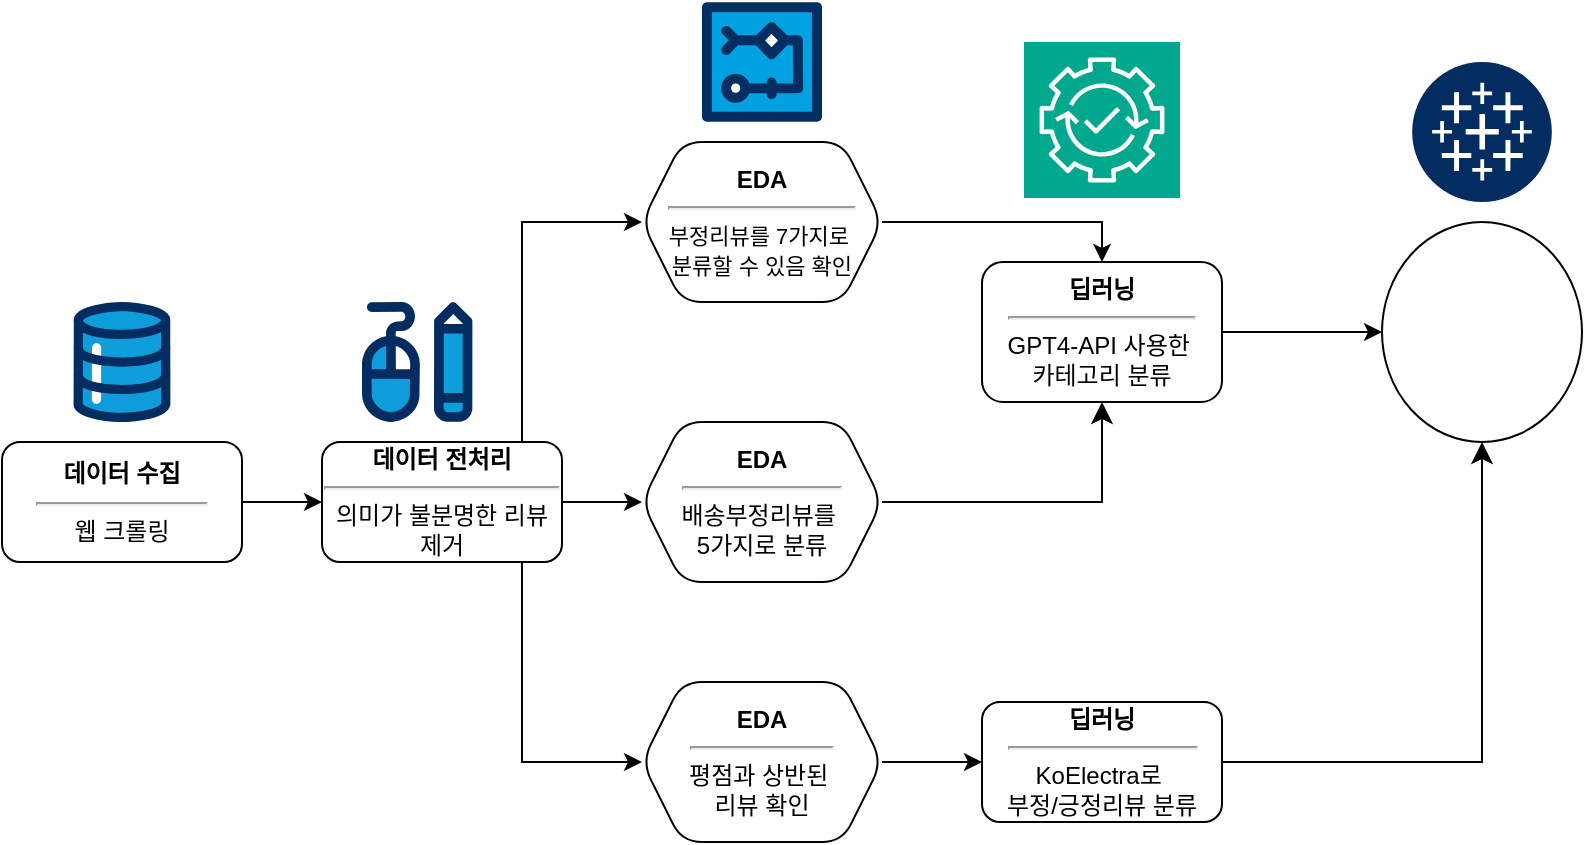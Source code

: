 <mxfile version="26.0.4">
  <diagram id="C5RBs43oDa-KdzZeNtuy" name="Page-1">
    <mxGraphModel dx="1050" dy="522" grid="1" gridSize="10" guides="1" tooltips="1" connect="1" arrows="1" fold="1" page="1" pageScale="1" pageWidth="827" pageHeight="1169" math="0" shadow="0">
      <root>
        <mxCell id="WIyWlLk6GJQsqaUBKTNV-0" />
        <mxCell id="WIyWlLk6GJQsqaUBKTNV-1" parent="WIyWlLk6GJQsqaUBKTNV-0" />
        <mxCell id="EMAZHgNjMEa_f3zyevsy-2" value="" style="edgeStyle=orthogonalEdgeStyle;rounded=0;orthogonalLoop=1;jettySize=auto;html=1;" edge="1" parent="WIyWlLk6GJQsqaUBKTNV-1" source="EMAZHgNjMEa_f3zyevsy-0" target="EMAZHgNjMEa_f3zyevsy-1">
          <mxGeometry relative="1" as="geometry" />
        </mxCell>
        <mxCell id="EMAZHgNjMEa_f3zyevsy-0" value="&lt;b&gt;&amp;nbsp; &amp;nbsp; 데이터 수집&amp;nbsp; &amp;nbsp;&amp;nbsp;&lt;/b&gt;&lt;hr&gt;&lt;div&gt;웹 크롤링&lt;/div&gt;" style="rounded=1;whiteSpace=wrap;html=1;" vertex="1" parent="WIyWlLk6GJQsqaUBKTNV-1">
          <mxGeometry x="10" y="240" width="120" height="60" as="geometry" />
        </mxCell>
        <mxCell id="EMAZHgNjMEa_f3zyevsy-10" value="" style="edgeStyle=orthogonalEdgeStyle;rounded=0;orthogonalLoop=1;jettySize=auto;html=1;" edge="1" parent="WIyWlLk6GJQsqaUBKTNV-1" source="EMAZHgNjMEa_f3zyevsy-1" target="EMAZHgNjMEa_f3zyevsy-9">
          <mxGeometry relative="1" as="geometry">
            <Array as="points">
              <mxPoint x="330" y="270" />
              <mxPoint x="330" y="270" />
            </Array>
          </mxGeometry>
        </mxCell>
        <mxCell id="EMAZHgNjMEa_f3zyevsy-13" value="" style="edgeStyle=orthogonalEdgeStyle;rounded=0;orthogonalLoop=1;jettySize=auto;html=1;" edge="1" parent="WIyWlLk6GJQsqaUBKTNV-1" source="EMAZHgNjMEa_f3zyevsy-1" target="EMAZHgNjMEa_f3zyevsy-12">
          <mxGeometry relative="1" as="geometry">
            <Array as="points">
              <mxPoint x="270" y="400" />
            </Array>
          </mxGeometry>
        </mxCell>
        <mxCell id="EMAZHgNjMEa_f3zyevsy-19" value="" style="edgeStyle=orthogonalEdgeStyle;rounded=0;orthogonalLoop=1;jettySize=auto;html=1;entryX=0;entryY=0.5;entryDx=0;entryDy=0;" edge="1" parent="WIyWlLk6GJQsqaUBKTNV-1" source="EMAZHgNjMEa_f3zyevsy-1" target="EMAZHgNjMEa_f3zyevsy-6">
          <mxGeometry relative="1" as="geometry">
            <mxPoint x="244" y="160" as="targetPoint" />
            <Array as="points">
              <mxPoint x="270" y="130" />
            </Array>
          </mxGeometry>
        </mxCell>
        <mxCell id="EMAZHgNjMEa_f3zyevsy-1" value="&lt;b&gt;데이터 전처리&lt;/b&gt;&lt;hr&gt;&lt;div&gt;&lt;div&gt;의미가 불분명한 리뷰 제거&lt;/div&gt;&lt;/div&gt;" style="whiteSpace=wrap;html=1;rounded=1;" vertex="1" parent="WIyWlLk6GJQsqaUBKTNV-1">
          <mxGeometry x="170" y="240" width="120" height="60" as="geometry" />
        </mxCell>
        <mxCell id="EMAZHgNjMEa_f3zyevsy-15" value="" style="edgeStyle=orthogonalEdgeStyle;rounded=0;orthogonalLoop=1;jettySize=auto;html=1;" edge="1" parent="WIyWlLk6GJQsqaUBKTNV-1" source="EMAZHgNjMEa_f3zyevsy-6" target="EMAZHgNjMEa_f3zyevsy-14">
          <mxGeometry relative="1" as="geometry">
            <Array as="points">
              <mxPoint x="560" y="130" />
            </Array>
          </mxGeometry>
        </mxCell>
        <mxCell id="EMAZHgNjMEa_f3zyevsy-6" value="&lt;div style=&quot;&quot;&gt;&lt;b&gt;EDA&lt;/b&gt;&lt;/div&gt;&lt;hr&gt;&lt;font style=&quot;font-size: 11px;&quot;&gt;부정리뷰를 7가지로&amp;nbsp;&lt;/font&gt;&lt;div&gt;&lt;font style=&quot;font-size: 11px;&quot;&gt;분류할 수 있음 확인&lt;/font&gt;&lt;/div&gt;" style="shape=hexagon;perimeter=hexagonPerimeter2;whiteSpace=wrap;html=1;fixedSize=1;rounded=1;" vertex="1" parent="WIyWlLk6GJQsqaUBKTNV-1">
          <mxGeometry x="330" y="90" width="120" height="80" as="geometry" />
        </mxCell>
        <mxCell id="EMAZHgNjMEa_f3zyevsy-9" value="&lt;b&gt;EDA&lt;/b&gt;&lt;hr&gt;배송부정리뷰를&amp;nbsp;&lt;div&gt;5가지로 분류&lt;/div&gt;" style="shape=hexagon;perimeter=hexagonPerimeter2;whiteSpace=wrap;html=1;fixedSize=1;rounded=1;direction=west;" vertex="1" parent="WIyWlLk6GJQsqaUBKTNV-1">
          <mxGeometry x="330" y="230" width="120" height="80" as="geometry" />
        </mxCell>
        <mxCell id="EMAZHgNjMEa_f3zyevsy-22" value="" style="edgeStyle=orthogonalEdgeStyle;rounded=0;orthogonalLoop=1;jettySize=auto;html=1;" edge="1" parent="WIyWlLk6GJQsqaUBKTNV-1" source="EMAZHgNjMEa_f3zyevsy-12" target="EMAZHgNjMEa_f3zyevsy-21">
          <mxGeometry relative="1" as="geometry" />
        </mxCell>
        <mxCell id="EMAZHgNjMEa_f3zyevsy-12" value="&lt;b&gt;EDA&lt;/b&gt;&lt;hr&gt;평점과 상반된&amp;nbsp;&lt;div&gt;리뷰 확인&lt;/div&gt;" style="shape=hexagon;perimeter=hexagonPerimeter2;whiteSpace=wrap;html=1;fixedSize=1;rounded=1;" vertex="1" parent="WIyWlLk6GJQsqaUBKTNV-1">
          <mxGeometry x="330" y="360" width="120" height="80" as="geometry" />
        </mxCell>
        <mxCell id="EMAZHgNjMEa_f3zyevsy-25" value="" style="edgeStyle=orthogonalEdgeStyle;rounded=0;orthogonalLoop=1;jettySize=auto;html=1;" edge="1" parent="WIyWlLk6GJQsqaUBKTNV-1" source="EMAZHgNjMEa_f3zyevsy-14" target="EMAZHgNjMEa_f3zyevsy-24">
          <mxGeometry relative="1" as="geometry" />
        </mxCell>
        <mxCell id="EMAZHgNjMEa_f3zyevsy-14" value="&lt;b&gt;딥러닝&lt;/b&gt;&lt;hr&gt;GPT4-API 사용한&amp;nbsp;&lt;div&gt;카테고리 분류&lt;/div&gt;" style="whiteSpace=wrap;html=1;rounded=1;" vertex="1" parent="WIyWlLk6GJQsqaUBKTNV-1">
          <mxGeometry x="500" y="150" width="120" height="70" as="geometry" />
        </mxCell>
        <mxCell id="EMAZHgNjMEa_f3zyevsy-20" style="edgeStyle=orthogonalEdgeStyle;rounded=0;orthogonalLoop=1;jettySize=auto;html=1;exitX=0.5;exitY=0;exitDx=0;exitDy=0;" edge="1" parent="WIyWlLk6GJQsqaUBKTNV-1" source="EMAZHgNjMEa_f3zyevsy-9" target="EMAZHgNjMEa_f3zyevsy-9">
          <mxGeometry relative="1" as="geometry" />
        </mxCell>
        <mxCell id="EMAZHgNjMEa_f3zyevsy-21" value="&lt;b&gt;딥러닝&lt;/b&gt;&lt;div&gt;&lt;hr&gt;KoElectra로&amp;nbsp;&lt;/div&gt;&lt;div&gt;부정/긍정리뷰 분류&lt;/div&gt;" style="whiteSpace=wrap;html=1;rounded=1;" vertex="1" parent="WIyWlLk6GJQsqaUBKTNV-1">
          <mxGeometry x="500" y="370" width="120" height="60" as="geometry" />
        </mxCell>
        <mxCell id="EMAZHgNjMEa_f3zyevsy-23" value="" style="edgeStyle=segmentEdgeStyle;endArrow=classic;html=1;curved=0;rounded=0;endSize=8;startSize=8;" edge="1" parent="WIyWlLk6GJQsqaUBKTNV-1">
          <mxGeometry width="50" height="50" relative="1" as="geometry">
            <mxPoint x="450" y="270" as="sourcePoint" />
            <mxPoint x="560" y="220" as="targetPoint" />
            <Array as="points">
              <mxPoint x="560" y="270" />
              <mxPoint x="560" y="220" />
            </Array>
          </mxGeometry>
        </mxCell>
        <mxCell id="EMAZHgNjMEa_f3zyevsy-24" value="" style="ellipse;whiteSpace=wrap;html=1;rounded=1;" vertex="1" parent="WIyWlLk6GJQsqaUBKTNV-1">
          <mxGeometry x="700" y="130" width="100" height="110" as="geometry" />
        </mxCell>
        <mxCell id="EMAZHgNjMEa_f3zyevsy-26" value="" style="edgeStyle=segmentEdgeStyle;endArrow=classic;html=1;curved=0;rounded=0;endSize=8;startSize=8;entryX=0.5;entryY=1;entryDx=0;entryDy=0;" edge="1" parent="WIyWlLk6GJQsqaUBKTNV-1" target="EMAZHgNjMEa_f3zyevsy-24">
          <mxGeometry width="50" height="50" relative="1" as="geometry">
            <mxPoint x="620" y="400" as="sourcePoint" />
            <mxPoint x="670" y="350" as="targetPoint" />
            <Array as="points">
              <mxPoint x="750" y="400" />
            </Array>
          </mxGeometry>
        </mxCell>
        <mxCell id="EMAZHgNjMEa_f3zyevsy-27" value="" style="verticalLabelPosition=bottom;aspect=fixed;html=1;shape=mxgraph.salesforce.data;" vertex="1" parent="WIyWlLk6GJQsqaUBKTNV-1">
          <mxGeometry x="45.7" y="170" width="48.6" height="60" as="geometry" />
        </mxCell>
        <mxCell id="EMAZHgNjMEa_f3zyevsy-28" value="" style="verticalLabelPosition=bottom;aspect=fixed;html=1;shape=mxgraph.salesforce.builders;" vertex="1" parent="WIyWlLk6GJQsqaUBKTNV-1">
          <mxGeometry x="190" y="170" width="55.2" height="60" as="geometry" />
        </mxCell>
        <mxCell id="EMAZHgNjMEa_f3zyevsy-29" value="" style="verticalLabelPosition=bottom;aspect=fixed;html=1;shape=mxgraph.salesforce.workflow;" vertex="1" parent="WIyWlLk6GJQsqaUBKTNV-1">
          <mxGeometry x="360" y="20" width="60" height="60" as="geometry" />
        </mxCell>
        <mxCell id="EMAZHgNjMEa_f3zyevsy-30" value="" style="sketch=0;points=[[0,0,0],[0.25,0,0],[0.5,0,0],[0.75,0,0],[1,0,0],[0,1,0],[0.25,1,0],[0.5,1,0],[0.75,1,0],[1,1,0],[0,0.25,0],[0,0.5,0],[0,0.75,0],[1,0.25,0],[1,0.5,0],[1,0.75,0]];outlineConnect=0;fontColor=#232F3E;fillColor=#01A88D;strokeColor=#ffffff;dashed=0;verticalLabelPosition=bottom;verticalAlign=top;align=center;html=1;fontSize=12;fontStyle=0;aspect=fixed;shape=mxgraph.aws4.resourceIcon;resIcon=mxgraph.aws4.devops_guru;" vertex="1" parent="WIyWlLk6GJQsqaUBKTNV-1">
          <mxGeometry x="521" y="40" width="78" height="78" as="geometry" />
        </mxCell>
        <mxCell id="EMAZHgNjMEa_f3zyevsy-31" value="" style="verticalLabelPosition=bottom;aspect=fixed;html=1;shape=mxgraph.salesforce.analytics2;" vertex="1" parent="WIyWlLk6GJQsqaUBKTNV-1">
          <mxGeometry x="715" y="50" width="70" height="70" as="geometry" />
        </mxCell>
      </root>
    </mxGraphModel>
  </diagram>
</mxfile>
